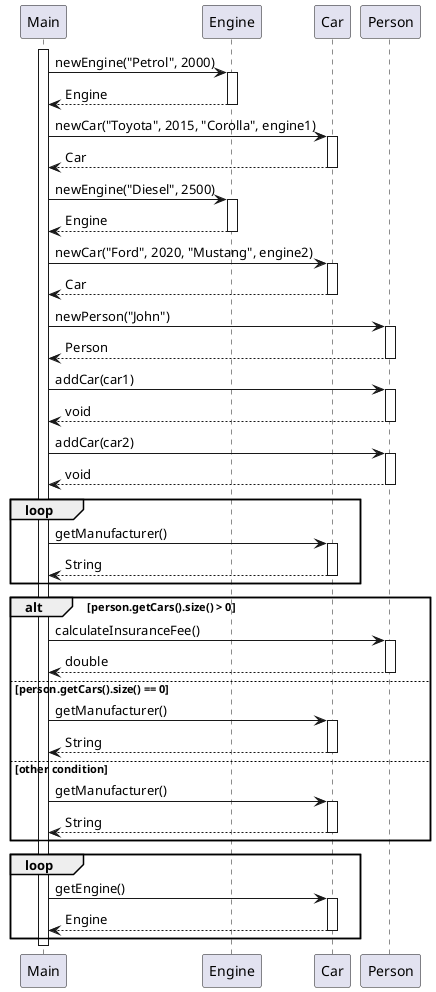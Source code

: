 @startuml
activate Main
Main -> Engine : newEngine("Petrol", 2000)
activate Engine
Engine --> Main : Engine
deactivate Engine
Main -> Car : newCar("Toyota", 2015, "Corolla", engine1)
activate Car
Car --> Main : Car
deactivate Car
Main -> Engine : newEngine("Diesel", 2500)
activate Engine
Engine --> Main : Engine
deactivate Engine
Main -> Car : newCar("Ford", 2020, "Mustang", engine2)
activate Car
Car --> Main : Car
deactivate Car
Main -> Person : newPerson("John")
activate Person
Person --> Main : Person
deactivate Person
Main -> Person : addCar(car1)
activate Person
Person --> Main : void
deactivate Person
Main -> Person : addCar(car2)
activate Person
Person --> Main : void
deactivate Person
loop
Main -> Car : getManufacturer()
activate Car
Car --> Main : String
deactivate Car
end
alt person.getCars().size() > 0
Main -> Person : calculateInsuranceFee()
activate Person
Person --> Main : double
deactivate Person
else person.getCars().size() == 0
Main -> Car : getManufacturer()
activate Car
Car --> Main : String
deactivate Car
else other condition
Main -> Car : getManufacturer()
activate Car
Car --> Main : String
deactivate Car
end
loop
Main -> Car : getEngine()
activate Car
Car --> Main : Engine
deactivate Car
end
deactivate Main
@enduml